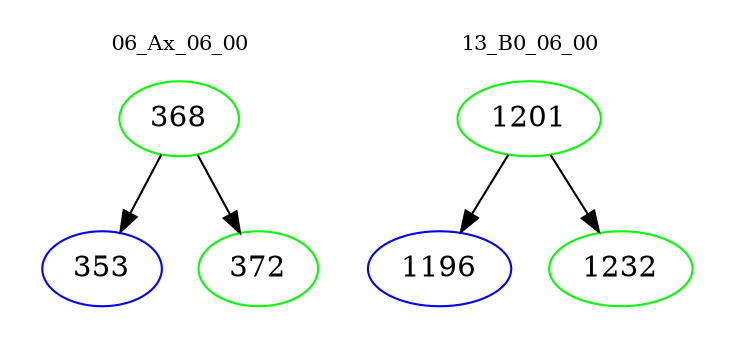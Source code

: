 digraph{
subgraph cluster_0 {
color = white
label = "06_Ax_06_00";
fontsize=10;
T0_368 [label="368", color="green"]
T0_368 -> T0_353 [color="black"]
T0_353 [label="353", color="blue"]
T0_368 -> T0_372 [color="black"]
T0_372 [label="372", color="green"]
}
subgraph cluster_1 {
color = white
label = "13_B0_06_00";
fontsize=10;
T1_1201 [label="1201", color="green"]
T1_1201 -> T1_1196 [color="black"]
T1_1196 [label="1196", color="blue"]
T1_1201 -> T1_1232 [color="black"]
T1_1232 [label="1232", color="green"]
}
}
